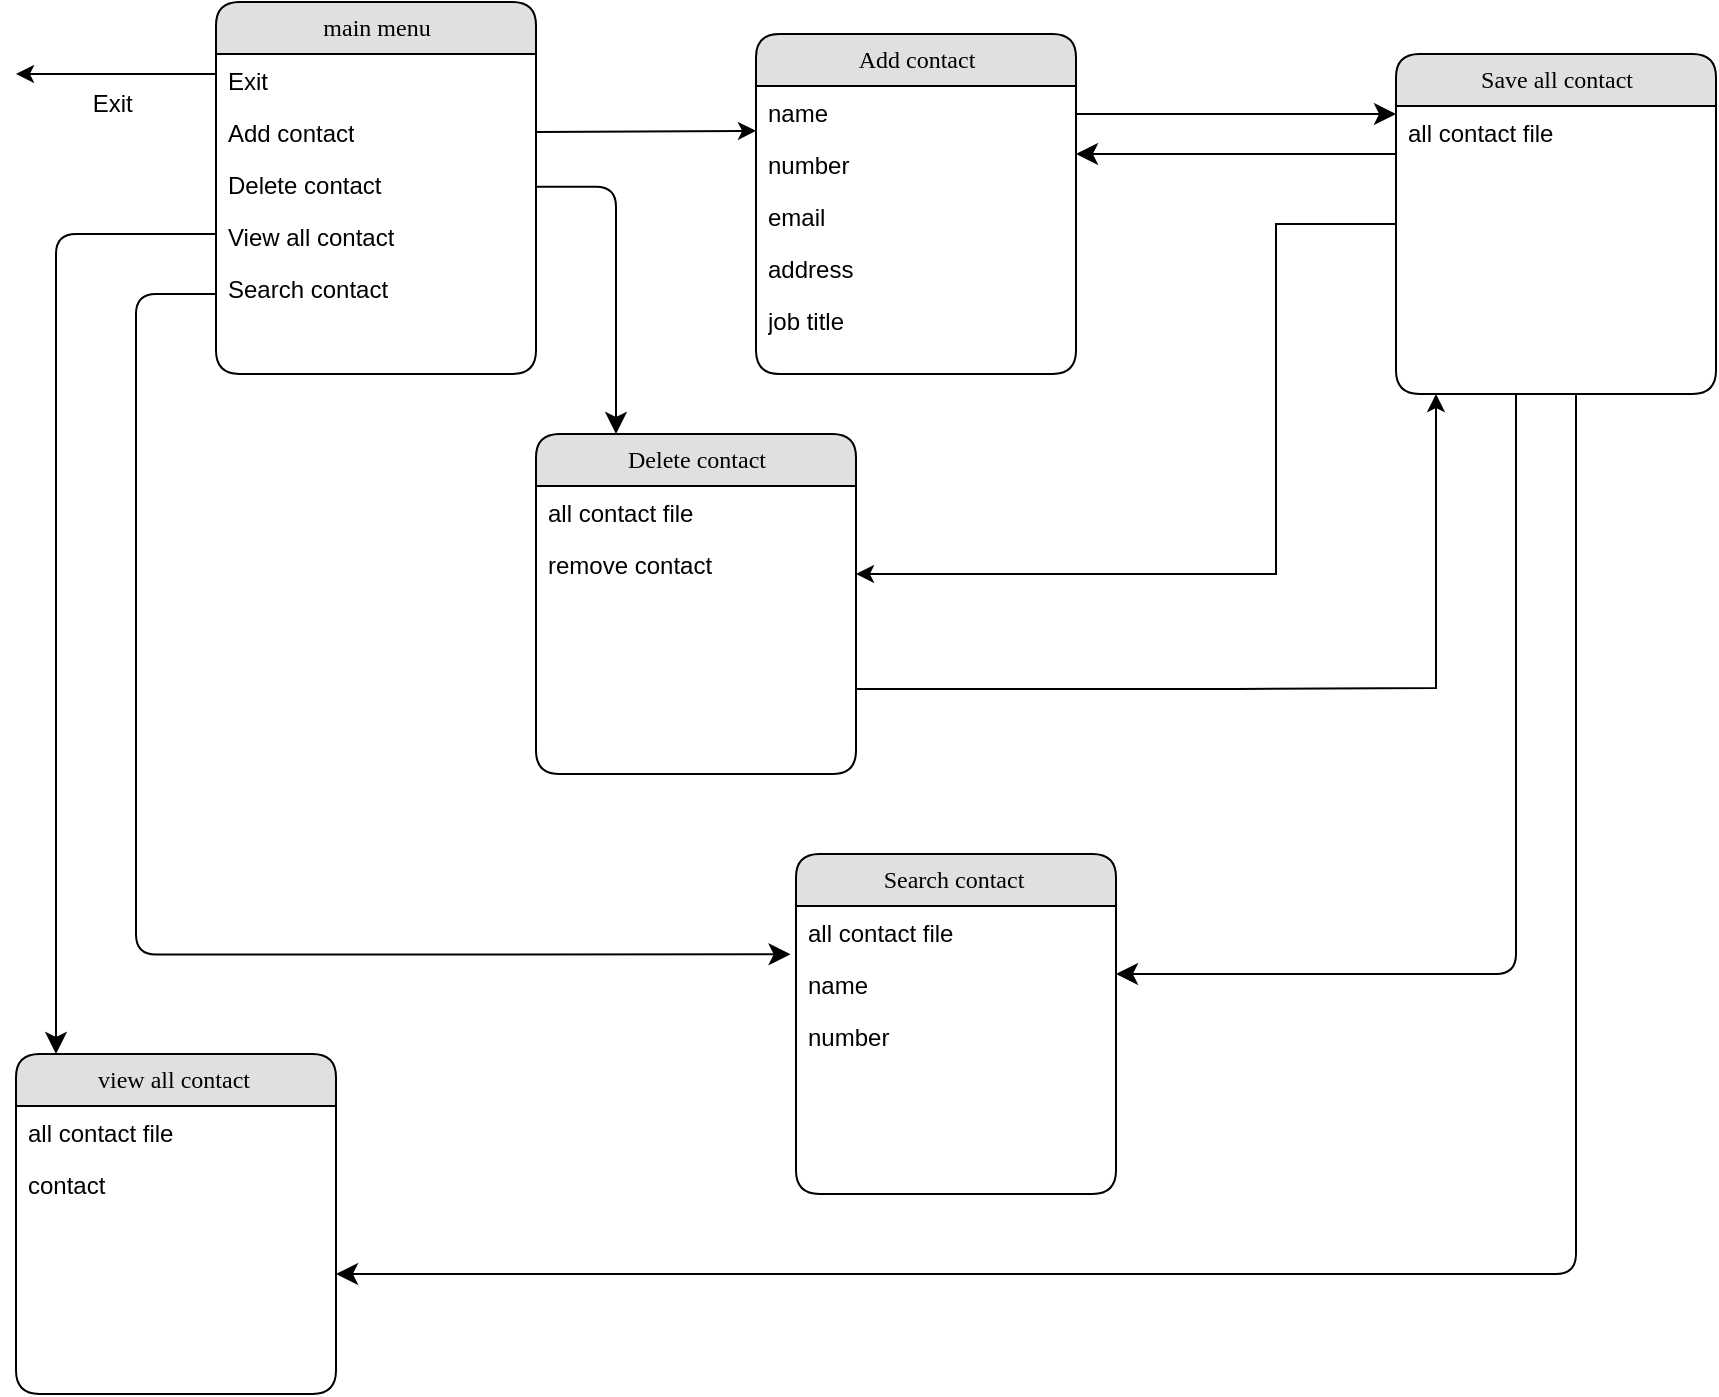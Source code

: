 <mxfile version="25.0.1">
  <diagram name="Page-1" id="b520641d-4fe3-3701-9064-5fc419738815">
    <mxGraphModel dx="1461" dy="971" grid="1" gridSize="10" guides="1" tooltips="1" connect="1" arrows="1" fold="1" page="1" pageScale="1" pageWidth="1100" pageHeight="850" background="none" math="0" shadow="0">
      <root>
        <mxCell id="0" />
        <mxCell id="1" parent="0" />
        <mxCell id="21ea969265ad0168-6" value="main menu" style="swimlane;html=1;fontStyle=0;childLayout=stackLayout;horizontal=1;startSize=26;fillColor=#e0e0e0;horizontalStack=0;resizeParent=1;resizeLast=0;collapsible=1;marginBottom=0;swimlaneFillColor=#ffffff;align=center;rounded=1;shadow=0;comic=0;labelBackgroundColor=none;strokeWidth=1;fontFamily=Verdana;fontSize=12" parent="1" vertex="1">
          <mxGeometry x="160" y="74" width="160" height="186" as="geometry" />
        </mxCell>
        <mxCell id="21ea969265ad0168-8" value="Exit" style="text;html=1;strokeColor=none;fillColor=none;spacingLeft=4;spacingRight=4;whiteSpace=wrap;overflow=hidden;rotatable=0;points=[[0,0.5],[1,0.5]];portConstraint=eastwest;" parent="21ea969265ad0168-6" vertex="1">
          <mxGeometry y="26" width="160" height="26" as="geometry" />
        </mxCell>
        <mxCell id="1R3lnCjxv5Oriw-iVPbj-3" value="Add contact" style="text;html=1;strokeColor=none;fillColor=none;spacingLeft=4;spacingRight=4;whiteSpace=wrap;overflow=hidden;rotatable=0;points=[[0,0.5],[1,0.5]];portConstraint=eastwest;" vertex="1" parent="21ea969265ad0168-6">
          <mxGeometry y="52" width="160" height="26" as="geometry" />
        </mxCell>
        <mxCell id="1R3lnCjxv5Oriw-iVPbj-4" value="Delete contact" style="text;html=1;strokeColor=none;fillColor=none;spacingLeft=4;spacingRight=4;whiteSpace=wrap;overflow=hidden;rotatable=0;points=[[0,0.5],[1,0.5]];portConstraint=eastwest;" vertex="1" parent="21ea969265ad0168-6">
          <mxGeometry y="78" width="160" height="26" as="geometry" />
        </mxCell>
        <mxCell id="1R3lnCjxv5Oriw-iVPbj-5" value="View all contact" style="text;html=1;strokeColor=none;fillColor=none;spacingLeft=4;spacingRight=4;whiteSpace=wrap;overflow=hidden;rotatable=0;points=[[0,0.5],[1,0.5]];portConstraint=eastwest;" vertex="1" parent="21ea969265ad0168-6">
          <mxGeometry y="104" width="160" height="26" as="geometry" />
        </mxCell>
        <mxCell id="1R3lnCjxv5Oriw-iVPbj-6" value="Search contact" style="text;html=1;strokeColor=none;fillColor=none;spacingLeft=4;spacingRight=4;whiteSpace=wrap;overflow=hidden;rotatable=0;points=[[0,0.5],[1,0.5]];portConstraint=eastwest;" vertex="1" parent="21ea969265ad0168-6">
          <mxGeometry y="130" width="160" height="26" as="geometry" />
        </mxCell>
        <mxCell id="21ea969265ad0168-14" value="Search contact&amp;nbsp;" style="swimlane;html=1;fontStyle=0;childLayout=stackLayout;horizontal=1;startSize=26;fillColor=#e0e0e0;horizontalStack=0;resizeParent=1;resizeLast=0;collapsible=1;marginBottom=0;swimlaneFillColor=#ffffff;align=center;rounded=1;shadow=0;comic=0;labelBackgroundColor=none;strokeWidth=1;fontFamily=Verdana;fontSize=12" parent="1" vertex="1">
          <mxGeometry x="450" y="500" width="160" height="170" as="geometry" />
        </mxCell>
        <mxCell id="21ea969265ad0168-15" value="all contact file" style="text;html=1;strokeColor=none;fillColor=none;spacingLeft=4;spacingRight=4;whiteSpace=wrap;overflow=hidden;rotatable=0;points=[[0,0.5],[1,0.5]];portConstraint=eastwest;" parent="21ea969265ad0168-14" vertex="1">
          <mxGeometry y="26" width="160" height="26" as="geometry" />
        </mxCell>
        <mxCell id="1R3lnCjxv5Oriw-iVPbj-42" value="name" style="text;html=1;strokeColor=none;fillColor=none;spacingLeft=4;spacingRight=4;whiteSpace=wrap;overflow=hidden;rotatable=0;points=[[0,0.5],[1,0.5]];portConstraint=eastwest;" vertex="1" parent="21ea969265ad0168-14">
          <mxGeometry y="52" width="160" height="26" as="geometry" />
        </mxCell>
        <mxCell id="1R3lnCjxv5Oriw-iVPbj-43" value="number" style="text;html=1;strokeColor=none;fillColor=none;spacingLeft=4;spacingRight=4;whiteSpace=wrap;overflow=hidden;rotatable=0;points=[[0,0.5],[1,0.5]];portConstraint=eastwest;" vertex="1" parent="21ea969265ad0168-14">
          <mxGeometry y="78" width="160" height="26" as="geometry" />
        </mxCell>
        <mxCell id="21ea969265ad0168-43" style="edgeStyle=orthogonalEdgeStyle;html=1;labelBackgroundColor=none;startFill=0;startSize=8;endFill=1;endSize=8;fontFamily=Verdana;fontSize=12;" parent="1" edge="1">
          <mxGeometry relative="1" as="geometry">
            <mxPoint x="750" y="130" as="targetPoint" />
            <mxPoint x="580" y="130" as="sourcePoint" />
          </mxGeometry>
        </mxCell>
        <mxCell id="21ea969265ad0168-44" style="edgeStyle=orthogonalEdgeStyle;html=1;exitX=1;exitY=0.5;labelBackgroundColor=none;startFill=0;startSize=8;endFill=1;endSize=8;fontFamily=Verdana;fontSize=12;" parent="1" edge="1">
          <mxGeometry relative="1" as="geometry">
            <mxPoint x="360" y="290" as="targetPoint" />
            <mxPoint x="320" y="166.41" as="sourcePoint" />
            <Array as="points">
              <mxPoint x="360" y="166" />
            </Array>
          </mxGeometry>
        </mxCell>
        <mxCell id="21ea969265ad0168-45" style="edgeStyle=orthogonalEdgeStyle;html=1;labelBackgroundColor=none;startFill=0;startSize=8;endFill=1;endSize=8;fontFamily=Verdana;fontSize=12;" parent="1" edge="1">
          <mxGeometry relative="1" as="geometry">
            <mxPoint x="80" y="600" as="targetPoint" />
            <mxPoint x="160" y="190.0" as="sourcePoint" />
            <Array as="points">
              <mxPoint x="160" y="190.0" />
            </Array>
          </mxGeometry>
        </mxCell>
        <mxCell id="21ea969265ad0168-46" style="edgeStyle=orthogonalEdgeStyle;html=1;labelBackgroundColor=none;startFill=0;startSize=8;endFill=1;endSize=8;fontFamily=Verdana;fontSize=12;entryX=1;entryY=0.5;" parent="1" edge="1">
          <mxGeometry relative="1" as="geometry">
            <mxPoint x="220" y="710.0" as="targetPoint" />
            <mxPoint x="840" y="270" as="sourcePoint" />
            <Array as="points">
              <mxPoint x="300" y="710" />
              <mxPoint x="300" y="710" />
            </Array>
          </mxGeometry>
        </mxCell>
        <mxCell id="1R3lnCjxv5Oriw-iVPbj-9" value="" style="endArrow=classic;html=1;rounded=0;" edge="1" parent="1">
          <mxGeometry width="50" height="50" relative="1" as="geometry">
            <mxPoint x="160" y="110" as="sourcePoint" />
            <mxPoint x="60" y="110" as="targetPoint" />
          </mxGeometry>
        </mxCell>
        <mxCell id="1R3lnCjxv5Oriw-iVPbj-18" value="Add contact" style="swimlane;html=1;fontStyle=0;childLayout=stackLayout;horizontal=1;startSize=26;fillColor=#e0e0e0;horizontalStack=0;resizeParent=1;resizeLast=0;collapsible=1;marginBottom=0;swimlaneFillColor=#ffffff;align=center;rounded=1;shadow=0;comic=0;labelBackgroundColor=none;strokeWidth=1;fontFamily=Verdana;fontSize=12" vertex="1" parent="1">
          <mxGeometry x="430" y="90" width="160" height="170" as="geometry" />
        </mxCell>
        <mxCell id="1R3lnCjxv5Oriw-iVPbj-19" value="name" style="text;html=1;strokeColor=none;fillColor=none;spacingLeft=4;spacingRight=4;whiteSpace=wrap;overflow=hidden;rotatable=0;points=[[0,0.5],[1,0.5]];portConstraint=eastwest;" vertex="1" parent="1R3lnCjxv5Oriw-iVPbj-18">
          <mxGeometry y="26" width="160" height="26" as="geometry" />
        </mxCell>
        <mxCell id="1R3lnCjxv5Oriw-iVPbj-20" value="number" style="text;html=1;strokeColor=none;fillColor=none;spacingLeft=4;spacingRight=4;whiteSpace=wrap;overflow=hidden;rotatable=0;points=[[0,0.5],[1,0.5]];portConstraint=eastwest;" vertex="1" parent="1R3lnCjxv5Oriw-iVPbj-18">
          <mxGeometry y="52" width="160" height="26" as="geometry" />
        </mxCell>
        <mxCell id="1R3lnCjxv5Oriw-iVPbj-21" value="email" style="text;html=1;strokeColor=none;fillColor=none;spacingLeft=4;spacingRight=4;whiteSpace=wrap;overflow=hidden;rotatable=0;points=[[0,0.5],[1,0.5]];portConstraint=eastwest;" vertex="1" parent="1R3lnCjxv5Oriw-iVPbj-18">
          <mxGeometry y="78" width="160" height="26" as="geometry" />
        </mxCell>
        <mxCell id="1R3lnCjxv5Oriw-iVPbj-22" value="address" style="text;html=1;strokeColor=none;fillColor=none;spacingLeft=4;spacingRight=4;whiteSpace=wrap;overflow=hidden;rotatable=0;points=[[0,0.5],[1,0.5]];portConstraint=eastwest;" vertex="1" parent="1R3lnCjxv5Oriw-iVPbj-18">
          <mxGeometry y="104" width="160" height="26" as="geometry" />
        </mxCell>
        <mxCell id="1R3lnCjxv5Oriw-iVPbj-23" value="job title" style="text;html=1;strokeColor=none;fillColor=none;spacingLeft=4;spacingRight=4;whiteSpace=wrap;overflow=hidden;rotatable=0;points=[[0,0.5],[1,0.5]];portConstraint=eastwest;" vertex="1" parent="1R3lnCjxv5Oriw-iVPbj-18">
          <mxGeometry y="130" width="160" height="26" as="geometry" />
        </mxCell>
        <mxCell id="1R3lnCjxv5Oriw-iVPbj-24" value="" style="endArrow=classic;html=1;rounded=0;exitX=1;exitY=0.5;exitDx=0;exitDy=0;" edge="1" parent="1" source="1R3lnCjxv5Oriw-iVPbj-3">
          <mxGeometry relative="1" as="geometry">
            <mxPoint x="330" y="138.41" as="sourcePoint" />
            <mxPoint x="430" y="138.41" as="targetPoint" />
          </mxGeometry>
        </mxCell>
        <mxCell id="1R3lnCjxv5Oriw-iVPbj-47" style="edgeStyle=orthogonalEdgeStyle;rounded=0;orthogonalLoop=1;jettySize=auto;html=1;exitX=1;exitY=0.75;exitDx=0;exitDy=0;" edge="1" parent="1">
          <mxGeometry relative="1" as="geometry">
            <mxPoint x="770" y="270" as="targetPoint" />
            <mxPoint x="470" y="417.5" as="sourcePoint" />
            <Array as="points">
              <mxPoint x="670" y="417" />
              <mxPoint x="670" y="417" />
            </Array>
          </mxGeometry>
        </mxCell>
        <mxCell id="1R3lnCjxv5Oriw-iVPbj-27" value="Delete contact" style="swimlane;html=1;fontStyle=0;childLayout=stackLayout;horizontal=1;startSize=26;fillColor=#e0e0e0;horizontalStack=0;resizeParent=1;resizeLast=0;collapsible=1;marginBottom=0;swimlaneFillColor=#ffffff;align=center;rounded=1;shadow=0;comic=0;labelBackgroundColor=none;strokeWidth=1;fontFamily=Verdana;fontSize=12" vertex="1" parent="1">
          <mxGeometry x="320" y="290" width="160" height="170" as="geometry" />
        </mxCell>
        <mxCell id="1R3lnCjxv5Oriw-iVPbj-28" value="all contact file" style="text;html=1;strokeColor=none;fillColor=none;spacingLeft=4;spacingRight=4;whiteSpace=wrap;overflow=hidden;rotatable=0;points=[[0,0.5],[1,0.5]];portConstraint=eastwest;" vertex="1" parent="1R3lnCjxv5Oriw-iVPbj-27">
          <mxGeometry y="26" width="160" height="26" as="geometry" />
        </mxCell>
        <mxCell id="1R3lnCjxv5Oriw-iVPbj-29" value="remove contact" style="text;html=1;strokeColor=none;fillColor=none;spacingLeft=4;spacingRight=4;whiteSpace=wrap;overflow=hidden;rotatable=0;points=[[0,0.5],[1,0.5]];portConstraint=eastwest;" vertex="1" parent="1R3lnCjxv5Oriw-iVPbj-27">
          <mxGeometry y="52" width="160" height="26" as="geometry" />
        </mxCell>
        <mxCell id="1R3lnCjxv5Oriw-iVPbj-39" style="edgeStyle=orthogonalEdgeStyle;rounded=0;orthogonalLoop=1;jettySize=auto;html=1;exitX=0;exitY=0.5;exitDx=0;exitDy=0;" edge="1" parent="1" source="1R3lnCjxv5Oriw-iVPbj-33">
          <mxGeometry relative="1" as="geometry">
            <mxPoint x="480" y="360" as="targetPoint" />
            <Array as="points">
              <mxPoint x="690" y="185" />
              <mxPoint x="690" y="360" />
            </Array>
          </mxGeometry>
        </mxCell>
        <mxCell id="1R3lnCjxv5Oriw-iVPbj-33" value="Save all contact" style="swimlane;html=1;fontStyle=0;childLayout=stackLayout;horizontal=1;startSize=26;fillColor=#e0e0e0;horizontalStack=0;resizeParent=1;resizeLast=0;collapsible=1;marginBottom=0;swimlaneFillColor=#ffffff;align=center;rounded=1;shadow=0;comic=0;labelBackgroundColor=none;strokeWidth=1;fontFamily=Verdana;fontSize=12" vertex="1" parent="1">
          <mxGeometry x="750" y="100" width="160" height="170" as="geometry" />
        </mxCell>
        <mxCell id="1R3lnCjxv5Oriw-iVPbj-34" value="all contact file" style="text;html=1;strokeColor=none;fillColor=none;spacingLeft=4;spacingRight=4;whiteSpace=wrap;overflow=hidden;rotatable=0;points=[[0,0.5],[1,0.5]];portConstraint=eastwest;" vertex="1" parent="1R3lnCjxv5Oriw-iVPbj-33">
          <mxGeometry y="26" width="160" height="26" as="geometry" />
        </mxCell>
        <mxCell id="1R3lnCjxv5Oriw-iVPbj-36" value="view all contact&amp;nbsp;" style="swimlane;html=1;fontStyle=0;childLayout=stackLayout;horizontal=1;startSize=26;fillColor=#e0e0e0;horizontalStack=0;resizeParent=1;resizeLast=0;collapsible=1;marginBottom=0;swimlaneFillColor=#ffffff;align=center;rounded=1;shadow=0;comic=0;labelBackgroundColor=none;strokeWidth=1;fontFamily=Verdana;fontSize=12" vertex="1" parent="1">
          <mxGeometry x="60" y="600" width="160" height="170" as="geometry" />
        </mxCell>
        <mxCell id="1R3lnCjxv5Oriw-iVPbj-37" value="all contact file" style="text;html=1;strokeColor=none;fillColor=none;spacingLeft=4;spacingRight=4;whiteSpace=wrap;overflow=hidden;rotatable=0;points=[[0,0.5],[1,0.5]];portConstraint=eastwest;" vertex="1" parent="1R3lnCjxv5Oriw-iVPbj-36">
          <mxGeometry y="26" width="160" height="26" as="geometry" />
        </mxCell>
        <mxCell id="1R3lnCjxv5Oriw-iVPbj-40" value="contact" style="text;html=1;strokeColor=none;fillColor=none;spacingLeft=4;spacingRight=4;whiteSpace=wrap;overflow=hidden;rotatable=0;points=[[0,0.5],[1,0.5]];portConstraint=eastwest;" vertex="1" parent="1R3lnCjxv5Oriw-iVPbj-36">
          <mxGeometry y="52" width="160" height="26" as="geometry" />
        </mxCell>
        <mxCell id="1R3lnCjxv5Oriw-iVPbj-41" style="edgeStyle=orthogonalEdgeStyle;html=1;labelBackgroundColor=none;startFill=0;startSize=8;endFill=1;endSize=8;fontFamily=Verdana;fontSize=12;entryX=-0.017;entryY=0.93;entryDx=0;entryDy=0;entryPerimeter=0;" edge="1" parent="1" target="21ea969265ad0168-15">
          <mxGeometry relative="1" as="geometry">
            <mxPoint x="439.94" y="550" as="targetPoint" />
            <mxPoint x="159.94" y="220.0" as="sourcePoint" />
            <Array as="points">
              <mxPoint x="120" y="220" />
              <mxPoint x="120" y="550" />
            </Array>
          </mxGeometry>
        </mxCell>
        <mxCell id="1R3lnCjxv5Oriw-iVPbj-44" style="edgeStyle=orthogonalEdgeStyle;html=1;labelBackgroundColor=none;startFill=0;startSize=8;endFill=1;endSize=8;fontFamily=Verdana;fontSize=12;" edge="1" parent="1">
          <mxGeometry relative="1" as="geometry">
            <mxPoint x="610" y="560" as="targetPoint" />
            <mxPoint x="810" y="270" as="sourcePoint" />
            <Array as="points">
              <mxPoint x="720" y="560" />
              <mxPoint x="720" y="560" />
            </Array>
          </mxGeometry>
        </mxCell>
        <mxCell id="1R3lnCjxv5Oriw-iVPbj-45" style="edgeStyle=orthogonalEdgeStyle;html=1;labelBackgroundColor=none;startFill=0;startSize=8;endFill=1;endSize=8;fontFamily=Verdana;fontSize=12;" edge="1" parent="1">
          <mxGeometry relative="1" as="geometry">
            <mxPoint x="590" y="150" as="targetPoint" />
            <mxPoint x="750" y="150" as="sourcePoint" />
          </mxGeometry>
        </mxCell>
        <mxCell id="1R3lnCjxv5Oriw-iVPbj-46" value="Exit&amp;nbsp;" style="text;html=1;align=center;verticalAlign=middle;whiteSpace=wrap;rounded=0;" vertex="1" parent="1">
          <mxGeometry x="80" y="110" width="60" height="30" as="geometry" />
        </mxCell>
      </root>
    </mxGraphModel>
  </diagram>
</mxfile>
